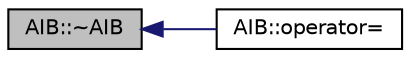 digraph "AIB::~AIB"
{
  edge [fontname="Helvetica",fontsize="10",labelfontname="Helvetica",labelfontsize="10"];
  node [fontname="Helvetica",fontsize="10",shape=record];
  rankdir="LR";
  Node1 [label="AIB::~AIB",height=0.2,width=0.4,color="black", fillcolor="grey75", style="filled", fontcolor="black"];
  Node1 -> Node2 [dir="back",color="midnightblue",fontsize="10",style="solid"];
  Node2 [label="AIB::operator=",height=0.2,width=0.4,color="black", fillcolor="white", style="filled",URL="$class_a_i_b.html#a77b6f74ea3ef39cb1ccb916db7a48740"];
}

